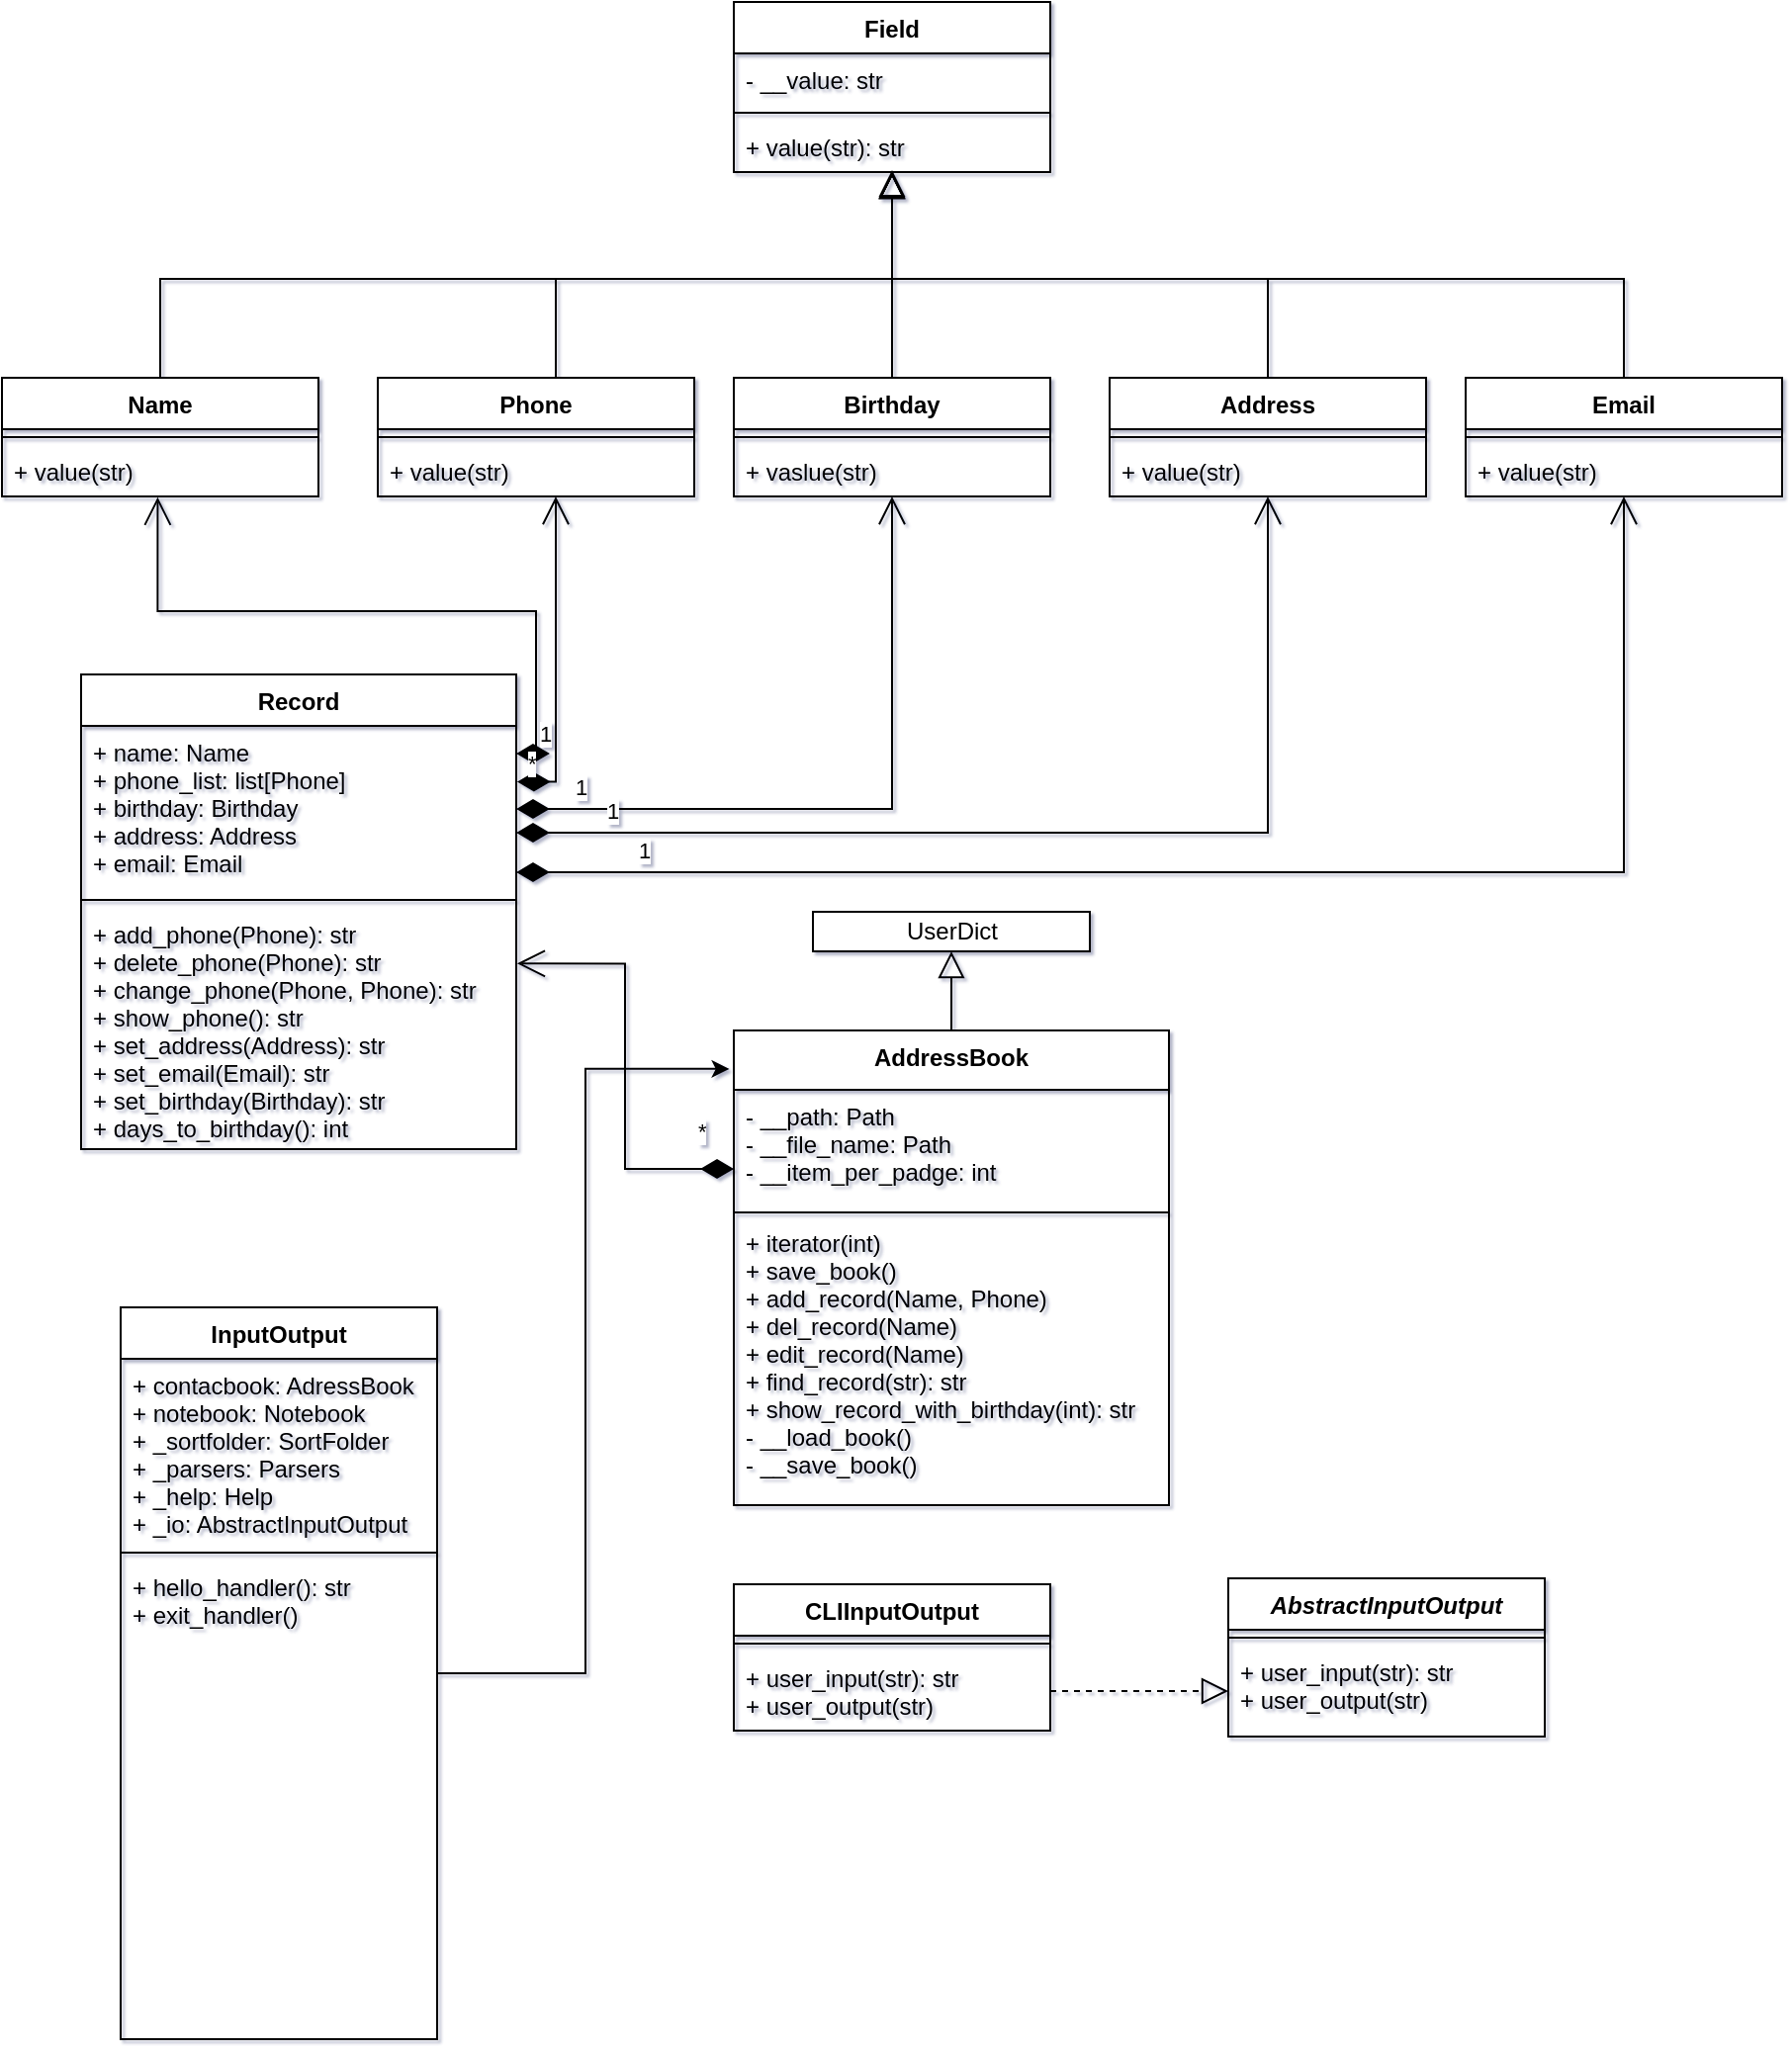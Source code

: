 <mxfile version="20.4.1" type="github">
  <diagram id="C5RBs43oDa-KdzZeNtuy" name="Page-1">
    <mxGraphModel dx="1113" dy="668" grid="1" gridSize="10" guides="1" tooltips="1" connect="1" arrows="1" fold="1" page="1" pageScale="1" pageWidth="1169" pageHeight="1654" background="#ffffff" math="0" shadow="1">
      <root>
        <object label="" id="WIyWlLk6GJQsqaUBKTNV-0">
          <mxCell />
        </object>
        <mxCell id="WIyWlLk6GJQsqaUBKTNV-1" parent="WIyWlLk6GJQsqaUBKTNV-0" />
        <mxCell id="-XMMIRewIuGDqcK_ADeO-0" value="Field" style="swimlane;fontStyle=1;align=center;verticalAlign=top;childLayout=stackLayout;horizontal=1;startSize=26;horizontalStack=0;resizeParent=1;resizeParentMax=0;resizeLast=0;collapsible=1;marginBottom=0;" parent="WIyWlLk6GJQsqaUBKTNV-1" vertex="1">
          <mxGeometry x="390" y="30" width="160" height="86" as="geometry" />
        </mxCell>
        <mxCell id="-XMMIRewIuGDqcK_ADeO-1" value="- __value: str" style="text;strokeColor=none;fillColor=none;align=left;verticalAlign=top;spacingLeft=4;spacingRight=4;overflow=hidden;rotatable=0;points=[[0,0.5],[1,0.5]];portConstraint=eastwest;" parent="-XMMIRewIuGDqcK_ADeO-0" vertex="1">
          <mxGeometry y="26" width="160" height="26" as="geometry" />
        </mxCell>
        <mxCell id="-XMMIRewIuGDqcK_ADeO-2" value="" style="line;strokeWidth=1;fillColor=none;align=left;verticalAlign=middle;spacingTop=-1;spacingLeft=3;spacingRight=3;rotatable=0;labelPosition=right;points=[];portConstraint=eastwest;strokeColor=inherit;" parent="-XMMIRewIuGDqcK_ADeO-0" vertex="1">
          <mxGeometry y="52" width="160" height="8" as="geometry" />
        </mxCell>
        <mxCell id="-XMMIRewIuGDqcK_ADeO-3" value="+ value(str): str" style="text;strokeColor=none;fillColor=none;align=left;verticalAlign=top;spacingLeft=4;spacingRight=4;overflow=hidden;rotatable=0;points=[[0,0.5],[1,0.5]];portConstraint=eastwest;" parent="-XMMIRewIuGDqcK_ADeO-0" vertex="1">
          <mxGeometry y="60" width="160" height="26" as="geometry" />
        </mxCell>
        <mxCell id="-XMMIRewIuGDqcK_ADeO-4" value="Birthday" style="swimlane;fontStyle=1;align=center;verticalAlign=top;childLayout=stackLayout;horizontal=1;startSize=26;horizontalStack=0;resizeParent=1;resizeParentMax=0;resizeLast=0;collapsible=1;marginBottom=0;" parent="WIyWlLk6GJQsqaUBKTNV-1" vertex="1">
          <mxGeometry x="390" y="220" width="160" height="60" as="geometry" />
        </mxCell>
        <mxCell id="-XMMIRewIuGDqcK_ADeO-6" value="" style="line;strokeWidth=1;fillColor=none;align=left;verticalAlign=middle;spacingTop=-1;spacingLeft=3;spacingRight=3;rotatable=0;labelPosition=right;points=[];portConstraint=eastwest;strokeColor=inherit;" parent="-XMMIRewIuGDqcK_ADeO-4" vertex="1">
          <mxGeometry y="26" width="160" height="8" as="geometry" />
        </mxCell>
        <mxCell id="-XMMIRewIuGDqcK_ADeO-7" value="+ vaslue(str)" style="text;strokeColor=none;fillColor=none;align=left;verticalAlign=top;spacingLeft=4;spacingRight=4;overflow=hidden;rotatable=0;points=[[0,0.5],[1,0.5]];portConstraint=eastwest;" parent="-XMMIRewIuGDqcK_ADeO-4" vertex="1">
          <mxGeometry y="34" width="160" height="26" as="geometry" />
        </mxCell>
        <mxCell id="_s7rSfz18poYZKIc188B-0" style="edgeStyle=orthogonalEdgeStyle;rounded=0;orthogonalLoop=1;jettySize=auto;html=1;entryX=0.5;entryY=0.962;entryDx=0;entryDy=0;entryPerimeter=0;strokeWidth=1;endArrow=block;endFill=0;endSize=11;" parent="WIyWlLk6GJQsqaUBKTNV-1" source="-XMMIRewIuGDqcK_ADeO-8" target="-XMMIRewIuGDqcK_ADeO-3" edge="1">
          <mxGeometry relative="1" as="geometry">
            <Array as="points">
              <mxPoint x="100" y="170" />
              <mxPoint x="470" y="170" />
            </Array>
          </mxGeometry>
        </mxCell>
        <mxCell id="-XMMIRewIuGDqcK_ADeO-8" value="Name" style="swimlane;fontStyle=1;align=center;verticalAlign=top;childLayout=stackLayout;horizontal=1;startSize=26;horizontalStack=0;resizeParent=1;resizeParentMax=0;resizeLast=0;collapsible=1;marginBottom=0;" parent="WIyWlLk6GJQsqaUBKTNV-1" vertex="1">
          <mxGeometry x="20" y="220" width="160" height="60" as="geometry" />
        </mxCell>
        <mxCell id="-XMMIRewIuGDqcK_ADeO-10" value="" style="line;strokeWidth=1;fillColor=none;align=left;verticalAlign=middle;spacingTop=-1;spacingLeft=3;spacingRight=3;rotatable=0;labelPosition=right;points=[];portConstraint=eastwest;strokeColor=inherit;" parent="-XMMIRewIuGDqcK_ADeO-8" vertex="1">
          <mxGeometry y="26" width="160" height="8" as="geometry" />
        </mxCell>
        <mxCell id="-XMMIRewIuGDqcK_ADeO-11" value="+ value(str)" style="text;strokeColor=none;fillColor=none;align=left;verticalAlign=top;spacingLeft=4;spacingRight=4;overflow=hidden;rotatable=0;points=[[0,0.5],[1,0.5]];portConstraint=eastwest;" parent="-XMMIRewIuGDqcK_ADeO-8" vertex="1">
          <mxGeometry y="34" width="160" height="26" as="geometry" />
        </mxCell>
        <mxCell id="_s7rSfz18poYZKIc188B-1" style="edgeStyle=orthogonalEdgeStyle;rounded=0;orthogonalLoop=1;jettySize=auto;html=1;strokeWidth=1;endArrow=block;endFill=0;endSize=11;" parent="WIyWlLk6GJQsqaUBKTNV-1" source="-XMMIRewIuGDqcK_ADeO-12" target="-XMMIRewIuGDqcK_ADeO-3" edge="1">
          <mxGeometry relative="1" as="geometry">
            <Array as="points">
              <mxPoint x="300" y="170" />
              <mxPoint x="470" y="170" />
            </Array>
          </mxGeometry>
        </mxCell>
        <mxCell id="-XMMIRewIuGDqcK_ADeO-12" value="Phone" style="swimlane;fontStyle=1;align=center;verticalAlign=top;childLayout=stackLayout;horizontal=1;startSize=26;horizontalStack=0;resizeParent=1;resizeParentMax=0;resizeLast=0;collapsible=1;marginBottom=0;" parent="WIyWlLk6GJQsqaUBKTNV-1" vertex="1">
          <mxGeometry x="210" y="220" width="160" height="60" as="geometry" />
        </mxCell>
        <mxCell id="-XMMIRewIuGDqcK_ADeO-14" value="" style="line;strokeWidth=1;fillColor=none;align=left;verticalAlign=middle;spacingTop=-1;spacingLeft=3;spacingRight=3;rotatable=0;labelPosition=right;points=[];portConstraint=eastwest;strokeColor=inherit;" parent="-XMMIRewIuGDqcK_ADeO-12" vertex="1">
          <mxGeometry y="26" width="160" height="8" as="geometry" />
        </mxCell>
        <mxCell id="-XMMIRewIuGDqcK_ADeO-15" value="+ value(str)" style="text;strokeColor=none;fillColor=none;align=left;verticalAlign=top;spacingLeft=4;spacingRight=4;overflow=hidden;rotatable=0;points=[[0,0.5],[1,0.5]];portConstraint=eastwest;" parent="-XMMIRewIuGDqcK_ADeO-12" vertex="1">
          <mxGeometry y="34" width="160" height="26" as="geometry" />
        </mxCell>
        <mxCell id="-XMMIRewIuGDqcK_ADeO-18" value="" style="endArrow=block;endSize=10;endFill=0;shadow=0;strokeWidth=1;rounded=0;edgeStyle=elbowEdgeStyle;elbow=vertical;exitX=0.5;exitY=0;exitDx=0;exitDy=0;" parent="WIyWlLk6GJQsqaUBKTNV-1" source="-XMMIRewIuGDqcK_ADeO-4" target="-XMMIRewIuGDqcK_ADeO-3" edge="1">
          <mxGeometry width="160" relative="1" as="geometry">
            <mxPoint x="640" y="230" as="sourcePoint" />
            <mxPoint x="510" y="130" as="targetPoint" />
            <Array as="points">
              <mxPoint x="470" y="160" />
              <mxPoint x="550" y="180" />
              <mxPoint x="530" y="180" />
              <mxPoint x="590" y="200" />
            </Array>
          </mxGeometry>
        </mxCell>
        <mxCell id="_s7rSfz18poYZKIc188B-2" value="Record" style="swimlane;fontStyle=1;align=center;verticalAlign=top;childLayout=stackLayout;horizontal=1;startSize=26;horizontalStack=0;resizeParent=1;resizeParentMax=0;resizeLast=0;collapsible=1;marginBottom=0;" parent="WIyWlLk6GJQsqaUBKTNV-1" vertex="1">
          <mxGeometry x="60" y="370" width="220" height="240" as="geometry" />
        </mxCell>
        <mxCell id="_s7rSfz18poYZKIc188B-3" value="+ name: Name&#xa;+ phone_list: list[Phone]&#xa;+ birthday: Birthday&#xa;+ address: Address&#xa;+ email: Email&#xa;" style="text;strokeColor=none;fillColor=none;align=left;verticalAlign=top;spacingLeft=4;spacingRight=4;overflow=hidden;rotatable=0;points=[[0,0.5],[1,0.5]];portConstraint=eastwest;" parent="_s7rSfz18poYZKIc188B-2" vertex="1">
          <mxGeometry y="26" width="220" height="84" as="geometry" />
        </mxCell>
        <mxCell id="_s7rSfz18poYZKIc188B-4" value="" style="line;strokeWidth=1;fillColor=none;align=left;verticalAlign=middle;spacingTop=-1;spacingLeft=3;spacingRight=3;rotatable=0;labelPosition=right;points=[];portConstraint=eastwest;strokeColor=inherit;" parent="_s7rSfz18poYZKIc188B-2" vertex="1">
          <mxGeometry y="110" width="220" height="8" as="geometry" />
        </mxCell>
        <mxCell id="_s7rSfz18poYZKIc188B-5" value="+ add_phone(Phone): str&#xa;+ delete_phone(Phone): str&#xa;+ change_phone(Phone, Phone): str&#xa;+ show_phone(): str&#xa;+ set_address(Address): str&#xa;+ set_email(Email): str&#xa;+ set_birthday(Birthday): str&#xa;+ days_to_birthday(): int" style="text;strokeColor=none;fillColor=none;align=left;verticalAlign=top;spacingLeft=4;spacingRight=4;overflow=hidden;rotatable=0;points=[[0,0.5],[1,0.5]];portConstraint=eastwest;" parent="_s7rSfz18poYZKIc188B-2" vertex="1">
          <mxGeometry y="118" width="220" height="122" as="geometry" />
        </mxCell>
        <mxCell id="_s7rSfz18poYZKIc188B-13" style="edgeStyle=orthogonalEdgeStyle;rounded=0;orthogonalLoop=1;jettySize=auto;html=1;strokeWidth=1;endArrow=block;endFill=0;endSize=11;" parent="WIyWlLk6GJQsqaUBKTNV-1" source="_s7rSfz18poYZKIc188B-6" target="-XMMIRewIuGDqcK_ADeO-3" edge="1">
          <mxGeometry relative="1" as="geometry">
            <mxPoint x="470" y="120" as="targetPoint" />
            <Array as="points">
              <mxPoint x="660" y="170" />
              <mxPoint x="470" y="170" />
            </Array>
          </mxGeometry>
        </mxCell>
        <mxCell id="_s7rSfz18poYZKIc188B-6" value="Address" style="swimlane;fontStyle=1;align=center;verticalAlign=top;childLayout=stackLayout;horizontal=1;startSize=26;horizontalStack=0;resizeParent=1;resizeParentMax=0;resizeLast=0;collapsible=1;marginBottom=0;" parent="WIyWlLk6GJQsqaUBKTNV-1" vertex="1">
          <mxGeometry x="580" y="220" width="160" height="60" as="geometry" />
        </mxCell>
        <mxCell id="_s7rSfz18poYZKIc188B-7" value="" style="line;strokeWidth=1;fillColor=none;align=left;verticalAlign=middle;spacingTop=-1;spacingLeft=3;spacingRight=3;rotatable=0;labelPosition=right;points=[];portConstraint=eastwest;strokeColor=inherit;" parent="_s7rSfz18poYZKIc188B-6" vertex="1">
          <mxGeometry y="26" width="160" height="8" as="geometry" />
        </mxCell>
        <mxCell id="_s7rSfz18poYZKIc188B-8" value="+ value(str)" style="text;strokeColor=none;fillColor=none;align=left;verticalAlign=top;spacingLeft=4;spacingRight=4;overflow=hidden;rotatable=0;points=[[0,0.5],[1,0.5]];portConstraint=eastwest;" parent="_s7rSfz18poYZKIc188B-6" vertex="1">
          <mxGeometry y="34" width="160" height="26" as="geometry" />
        </mxCell>
        <mxCell id="_s7rSfz18poYZKIc188B-12" style="edgeStyle=orthogonalEdgeStyle;rounded=0;orthogonalLoop=1;jettySize=auto;html=1;strokeWidth=1;endArrow=block;endFill=0;endSize=11;" parent="WIyWlLk6GJQsqaUBKTNV-1" source="_s7rSfz18poYZKIc188B-9" target="-XMMIRewIuGDqcK_ADeO-3" edge="1">
          <mxGeometry relative="1" as="geometry">
            <mxPoint x="470" y="120" as="targetPoint" />
            <Array as="points">
              <mxPoint x="840" y="170" />
              <mxPoint x="470" y="170" />
            </Array>
          </mxGeometry>
        </mxCell>
        <mxCell id="_s7rSfz18poYZKIc188B-9" value="Email" style="swimlane;fontStyle=1;align=center;verticalAlign=top;childLayout=stackLayout;horizontal=1;startSize=26;horizontalStack=0;resizeParent=1;resizeParentMax=0;resizeLast=0;collapsible=1;marginBottom=0;" parent="WIyWlLk6GJQsqaUBKTNV-1" vertex="1">
          <mxGeometry x="760" y="220" width="160" height="60" as="geometry" />
        </mxCell>
        <mxCell id="_s7rSfz18poYZKIc188B-10" value="" style="line;strokeWidth=1;fillColor=none;align=left;verticalAlign=middle;spacingTop=-1;spacingLeft=3;spacingRight=3;rotatable=0;labelPosition=right;points=[];portConstraint=eastwest;strokeColor=inherit;" parent="_s7rSfz18poYZKIc188B-9" vertex="1">
          <mxGeometry y="26" width="160" height="8" as="geometry" />
        </mxCell>
        <mxCell id="_s7rSfz18poYZKIc188B-11" value="+ value(str)" style="text;strokeColor=none;fillColor=none;align=left;verticalAlign=top;spacingLeft=4;spacingRight=4;overflow=hidden;rotatable=0;points=[[0,0.5],[1,0.5]];portConstraint=eastwest;" parent="_s7rSfz18poYZKIc188B-9" vertex="1">
          <mxGeometry y="34" width="160" height="26" as="geometry" />
        </mxCell>
        <mxCell id="_s7rSfz18poYZKIc188B-14" value="1" style="endArrow=open;html=1;endSize=12;startArrow=diamondThin;startSize=14;startFill=1;edgeStyle=orthogonalEdgeStyle;align=left;verticalAlign=bottom;rounded=0;strokeWidth=1;entryX=0.492;entryY=1.013;entryDx=0;entryDy=0;entryPerimeter=0;exitX=1;exitY=0.167;exitDx=0;exitDy=0;exitPerimeter=0;" parent="WIyWlLk6GJQsqaUBKTNV-1" source="_s7rSfz18poYZKIc188B-3" target="-XMMIRewIuGDqcK_ADeO-11" edge="1">
          <mxGeometry x="-0.933" relative="1" as="geometry">
            <mxPoint x="320" y="430" as="sourcePoint" />
            <mxPoint x="470" y="470" as="targetPoint" />
            <Array as="points">
              <mxPoint x="290" y="410" />
              <mxPoint x="290" y="338" />
              <mxPoint x="99" y="338" />
            </Array>
            <mxPoint as="offset" />
          </mxGeometry>
        </mxCell>
        <mxCell id="_s7rSfz18poYZKIc188B-15" value="*" style="endArrow=open;html=1;endSize=12;startArrow=diamondThin;startSize=14;startFill=1;edgeStyle=orthogonalEdgeStyle;align=left;verticalAlign=bottom;rounded=0;strokeWidth=1;exitX=1.002;exitY=0.337;exitDx=0;exitDy=0;exitPerimeter=0;" parent="WIyWlLk6GJQsqaUBKTNV-1" source="_s7rSfz18poYZKIc188B-3" target="-XMMIRewIuGDqcK_ADeO-15" edge="1">
          <mxGeometry x="-0.96" relative="1" as="geometry">
            <mxPoint x="360" y="438" as="sourcePoint" />
            <mxPoint x="300" y="310" as="targetPoint" />
            <Array as="points">
              <mxPoint x="300" y="424" />
            </Array>
            <mxPoint as="offset" />
          </mxGeometry>
        </mxCell>
        <mxCell id="_s7rSfz18poYZKIc188B-16" value="1" style="endArrow=open;html=1;endSize=12;startArrow=diamondThin;startSize=14;startFill=1;edgeStyle=orthogonalEdgeStyle;align=left;verticalAlign=bottom;rounded=0;strokeWidth=1;exitX=1;exitY=0.5;exitDx=0;exitDy=0;" parent="WIyWlLk6GJQsqaUBKTNV-1" source="_s7rSfz18poYZKIc188B-3" target="-XMMIRewIuGDqcK_ADeO-7" edge="1">
          <mxGeometry x="-0.841" y="2" relative="1" as="geometry">
            <mxPoint x="416" y="490" as="sourcePoint" />
            <mxPoint x="296.96" y="289.506" as="targetPoint" />
            <Array as="points">
              <mxPoint x="470" y="438" />
            </Array>
            <mxPoint as="offset" />
          </mxGeometry>
        </mxCell>
        <mxCell id="_s7rSfz18poYZKIc188B-18" value="1" style="endArrow=open;html=1;endSize=12;startArrow=diamondThin;startSize=14;startFill=1;edgeStyle=orthogonalEdgeStyle;align=left;verticalAlign=bottom;rounded=0;strokeWidth=1;" parent="WIyWlLk6GJQsqaUBKTNV-1" source="_s7rSfz18poYZKIc188B-3" edge="1">
          <mxGeometry x="-0.841" y="2" relative="1" as="geometry">
            <mxPoint x="460" y="420" as="sourcePoint" />
            <mxPoint x="840" y="280" as="targetPoint" />
            <mxPoint as="offset" />
            <Array as="points">
              <mxPoint x="840" y="470" />
            </Array>
          </mxGeometry>
        </mxCell>
        <mxCell id="_s7rSfz18poYZKIc188B-17" value="1" style="endArrow=open;html=1;endSize=12;startArrow=diamondThin;startSize=14;startFill=1;edgeStyle=orthogonalEdgeStyle;align=left;verticalAlign=bottom;rounded=0;strokeWidth=1;entryX=0.5;entryY=1;entryDx=0;entryDy=0;entryPerimeter=0;" parent="WIyWlLk6GJQsqaUBKTNV-1" source="_s7rSfz18poYZKIc188B-3" target="_s7rSfz18poYZKIc188B-8" edge="1">
          <mxGeometry x="-0.841" y="2" relative="1" as="geometry">
            <mxPoint x="330" y="480" as="sourcePoint" />
            <mxPoint x="426.24" y="290.338" as="targetPoint" />
            <mxPoint as="offset" />
            <Array as="points">
              <mxPoint x="660" y="450" />
            </Array>
          </mxGeometry>
        </mxCell>
        <mxCell id="_s7rSfz18poYZKIc188B-23" style="edgeStyle=orthogonalEdgeStyle;rounded=0;orthogonalLoop=1;jettySize=auto;html=1;strokeWidth=1;endArrow=block;endFill=0;endSize=11;" parent="WIyWlLk6GJQsqaUBKTNV-1" source="_s7rSfz18poYZKIc188B-19" target="_s7rSfz18poYZKIc188B-24" edge="1">
          <mxGeometry relative="1" as="geometry">
            <mxPoint x="500" y="520" as="targetPoint" />
          </mxGeometry>
        </mxCell>
        <mxCell id="_s7rSfz18poYZKIc188B-19" value="AddressBook" style="swimlane;fontStyle=1;align=center;verticalAlign=top;childLayout=stackLayout;horizontal=1;startSize=30;horizontalStack=0;resizeParent=1;resizeParentMax=0;resizeLast=0;collapsible=1;marginBottom=0;" parent="WIyWlLk6GJQsqaUBKTNV-1" vertex="1">
          <mxGeometry x="390" y="550" width="220" height="240" as="geometry" />
        </mxCell>
        <mxCell id="_s7rSfz18poYZKIc188B-20" value="- __path: Path&#xa;- __file_name: Path&#xa;- __item_per_padge: int&#xa;" style="text;strokeColor=none;fillColor=none;align=left;verticalAlign=top;spacingLeft=4;spacingRight=4;overflow=hidden;rotatable=0;points=[[0,0.5],[1,0.5]];portConstraint=eastwest;" parent="_s7rSfz18poYZKIc188B-19" vertex="1">
          <mxGeometry y="30" width="220" height="60" as="geometry" />
        </mxCell>
        <mxCell id="_s7rSfz18poYZKIc188B-21" value="" style="line;strokeWidth=1;fillColor=none;align=left;verticalAlign=middle;spacingTop=-1;spacingLeft=3;spacingRight=3;rotatable=0;labelPosition=right;points=[];portConstraint=eastwest;strokeColor=inherit;" parent="_s7rSfz18poYZKIc188B-19" vertex="1">
          <mxGeometry y="90" width="220" height="4" as="geometry" />
        </mxCell>
        <mxCell id="_s7rSfz18poYZKIc188B-22" value="+ iterator(int)&#xa;+ save_book()&#xa;+ add_record(Name, Phone)&#xa;+ del_record(Name)&#xa;+ edit_record(Name)&#xa;+ find_record(str): str&#xa;+ show_record_with_birthday(int): str&#xa;- __load_book()&#xa;- __save_book()&#xa;" style="text;strokeColor=none;fillColor=none;align=left;verticalAlign=top;spacingLeft=4;spacingRight=4;overflow=hidden;rotatable=0;points=[[0,0.5],[1,0.5]];portConstraint=eastwest;" parent="_s7rSfz18poYZKIc188B-19" vertex="1">
          <mxGeometry y="94" width="220" height="146" as="geometry" />
        </mxCell>
        <mxCell id="_s7rSfz18poYZKIc188B-24" value="UserDict" style="html=1;" parent="WIyWlLk6GJQsqaUBKTNV-1" vertex="1">
          <mxGeometry x="430" y="490" width="140" height="20" as="geometry" />
        </mxCell>
        <mxCell id="_s7rSfz18poYZKIc188B-26" value="*" style="endArrow=open;html=1;endSize=12;startArrow=diamondThin;startSize=14;startFill=1;edgeStyle=orthogonalEdgeStyle;align=left;verticalAlign=bottom;rounded=0;strokeWidth=1;entryX=1.002;entryY=0.231;entryDx=0;entryDy=0;entryPerimeter=0;exitX=0;exitY=0.667;exitDx=0;exitDy=0;exitPerimeter=0;" parent="WIyWlLk6GJQsqaUBKTNV-1" source="_s7rSfz18poYZKIc188B-20" target="_s7rSfz18poYZKIc188B-5" edge="1">
          <mxGeometry x="-0.812" y="-10" relative="1" as="geometry">
            <mxPoint x="460" y="670" as="sourcePoint" />
            <mxPoint x="620" y="670" as="targetPoint" />
            <mxPoint as="offset" />
          </mxGeometry>
        </mxCell>
        <mxCell id="_s7rSfz18poYZKIc188B-27" value="AbstractInputOutput" style="swimlane;fontStyle=3;align=center;verticalAlign=top;childLayout=stackLayout;horizontal=1;startSize=26;horizontalStack=0;resizeParent=1;resizeParentMax=0;resizeLast=0;collapsible=1;marginBottom=0;" parent="WIyWlLk6GJQsqaUBKTNV-1" vertex="1">
          <mxGeometry x="640" y="827" width="160" height="80" as="geometry" />
        </mxCell>
        <mxCell id="_s7rSfz18poYZKIc188B-29" value="" style="line;strokeWidth=1;fillColor=none;align=left;verticalAlign=middle;spacingTop=-1;spacingLeft=3;spacingRight=3;rotatable=0;labelPosition=right;points=[];portConstraint=eastwest;strokeColor=inherit;" parent="_s7rSfz18poYZKIc188B-27" vertex="1">
          <mxGeometry y="26" width="160" height="8" as="geometry" />
        </mxCell>
        <mxCell id="_s7rSfz18poYZKIc188B-30" value="+ user_input(str): str&#xa;+ user_output(str)" style="text;strokeColor=none;fillColor=none;align=left;verticalAlign=top;spacingLeft=4;spacingRight=4;overflow=hidden;rotatable=0;points=[[0,0.5],[1,0.5]];portConstraint=eastwest;" parent="_s7rSfz18poYZKIc188B-27" vertex="1">
          <mxGeometry y="34" width="160" height="46" as="geometry" />
        </mxCell>
        <mxCell id="_s7rSfz18poYZKIc188B-31" value="CLIInputOutput" style="swimlane;fontStyle=1;align=center;verticalAlign=top;childLayout=stackLayout;horizontal=1;startSize=26;horizontalStack=0;resizeParent=1;resizeParentMax=0;resizeLast=0;collapsible=1;marginBottom=0;" parent="WIyWlLk6GJQsqaUBKTNV-1" vertex="1">
          <mxGeometry x="390" y="830" width="160" height="74" as="geometry" />
        </mxCell>
        <mxCell id="_s7rSfz18poYZKIc188B-33" value="" style="line;strokeWidth=1;fillColor=none;align=left;verticalAlign=middle;spacingTop=-1;spacingLeft=3;spacingRight=3;rotatable=0;labelPosition=right;points=[];portConstraint=eastwest;strokeColor=inherit;" parent="_s7rSfz18poYZKIc188B-31" vertex="1">
          <mxGeometry y="26" width="160" height="8" as="geometry" />
        </mxCell>
        <mxCell id="_s7rSfz18poYZKIc188B-34" value="+ user_input(str): str&#xa;+ user_output(str)" style="text;strokeColor=none;fillColor=none;align=left;verticalAlign=top;spacingLeft=4;spacingRight=4;overflow=hidden;rotatable=0;points=[[0,0.5],[1,0.5]];portConstraint=eastwest;" parent="_s7rSfz18poYZKIc188B-31" vertex="1">
          <mxGeometry y="34" width="160" height="40" as="geometry" />
        </mxCell>
        <mxCell id="_s7rSfz18poYZKIc188B-36" style="edgeStyle=orthogonalEdgeStyle;rounded=0;orthogonalLoop=1;jettySize=auto;html=1;strokeWidth=1;endArrow=block;endFill=0;endSize=11;entryX=0;entryY=0.5;entryDx=0;entryDy=0;dashed=1;" parent="WIyWlLk6GJQsqaUBKTNV-1" source="_s7rSfz18poYZKIc188B-34" target="_s7rSfz18poYZKIc188B-30" edge="1">
          <mxGeometry relative="1" as="geometry">
            <mxPoint x="480" y="330" as="targetPoint" />
            <mxPoint x="480" y="370" as="sourcePoint" />
          </mxGeometry>
        </mxCell>
        <mxCell id="rsv80AppgMQCgHoHrhx7-0" style="edgeStyle=orthogonalEdgeStyle;rounded=0;orthogonalLoop=1;jettySize=auto;html=1;entryX=-0.01;entryY=0.081;entryDx=0;entryDy=0;entryPerimeter=0;" edge="1" parent="WIyWlLk6GJQsqaUBKTNV-1" source="_s7rSfz18poYZKIc188B-37" target="_s7rSfz18poYZKIc188B-19">
          <mxGeometry relative="1" as="geometry" />
        </mxCell>
        <mxCell id="_s7rSfz18poYZKIc188B-37" value="InputOutput" style="swimlane;fontStyle=1;align=center;verticalAlign=top;childLayout=stackLayout;horizontal=1;startSize=26;horizontalStack=0;resizeParent=1;resizeParentMax=0;resizeLast=0;collapsible=1;marginBottom=0;" parent="WIyWlLk6GJQsqaUBKTNV-1" vertex="1">
          <mxGeometry x="80" y="690" width="160" height="370" as="geometry" />
        </mxCell>
        <mxCell id="_s7rSfz18poYZKIc188B-38" value="+ contacbook: AdressBook&#xa;+ notebook: Notebook&#xa;+ _sortfolder: SortFolder&#xa;+ _parsers: Parsers&#xa;+ _help: Help&#xa;+ _io: AbstractInputOutput" style="text;strokeColor=none;fillColor=none;align=left;verticalAlign=top;spacingLeft=4;spacingRight=4;overflow=hidden;rotatable=0;points=[[0,0.5],[1,0.5]];portConstraint=eastwest;" parent="_s7rSfz18poYZKIc188B-37" vertex="1">
          <mxGeometry y="26" width="160" height="94" as="geometry" />
        </mxCell>
        <mxCell id="_s7rSfz18poYZKIc188B-39" value="" style="line;strokeWidth=1;fillColor=none;align=left;verticalAlign=middle;spacingTop=-1;spacingLeft=3;spacingRight=3;rotatable=0;labelPosition=right;points=[];portConstraint=eastwest;strokeColor=inherit;" parent="_s7rSfz18poYZKIc188B-37" vertex="1">
          <mxGeometry y="120" width="160" height="8" as="geometry" />
        </mxCell>
        <mxCell id="_s7rSfz18poYZKIc188B-40" value="+ hello_handler(): str&#xa;+ exit_handler()&#xa;" style="text;strokeColor=none;fillColor=none;align=left;verticalAlign=top;spacingLeft=4;spacingRight=4;overflow=hidden;rotatable=0;points=[[0,0.5],[1,0.5]];portConstraint=eastwest;" parent="_s7rSfz18poYZKIc188B-37" vertex="1">
          <mxGeometry y="128" width="160" height="242" as="geometry" />
        </mxCell>
      </root>
    </mxGraphModel>
  </diagram>
</mxfile>
